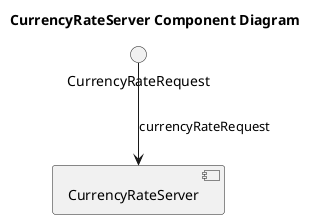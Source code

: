 @startuml CurrencyRateServer Component Diagram
title CurrencyRateServer Component Diagram

interface CurrencyRateRequest
component "CurrencyRateServer"
CurrencyRateRequest --> CurrencyRateServer : сurrencyRateRequest
@enduml